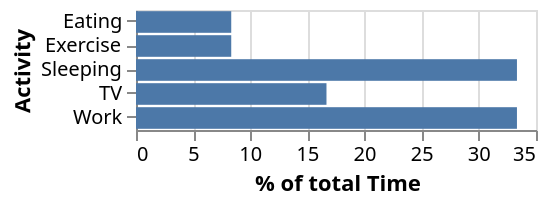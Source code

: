 {
  "$schema": "https://vega.github.io/schema/vega-lite/v4.json",
  "description": "A bar graph showing what activites consume what percentage of the day.",
  "data": {
    "values": [
      {"Activity": "Sleeping", "Time": 8},
      {"Activity": "Eating", "Time": 2},
      {"Activity": "TV", "Time": 4},
      {"Activity": "Work", "Time": 8},
      {"Activity": "Exercise", "Time": 2}
    ]
  },
  "transform": [
    {"joinaggregate": [{"op": "sum", "field": "Time", "as": "TotalTime"}]},
    {"calculate": "datum.Time/datum.TotalTime * 100", "as": "PercentOfTotal"}
  ],
  "height": {"step": 12},
  "mark": "bar",
  "encoding": {
    "x": {
      "field": "PercentOfTotal",
      "type": "quantitative",
      "axis": {"title": "% of total Time"}
    },
    "y": {"field": "Activity", "type": "nominal"}
  },
  "autosize": {"type": "pad"}
}